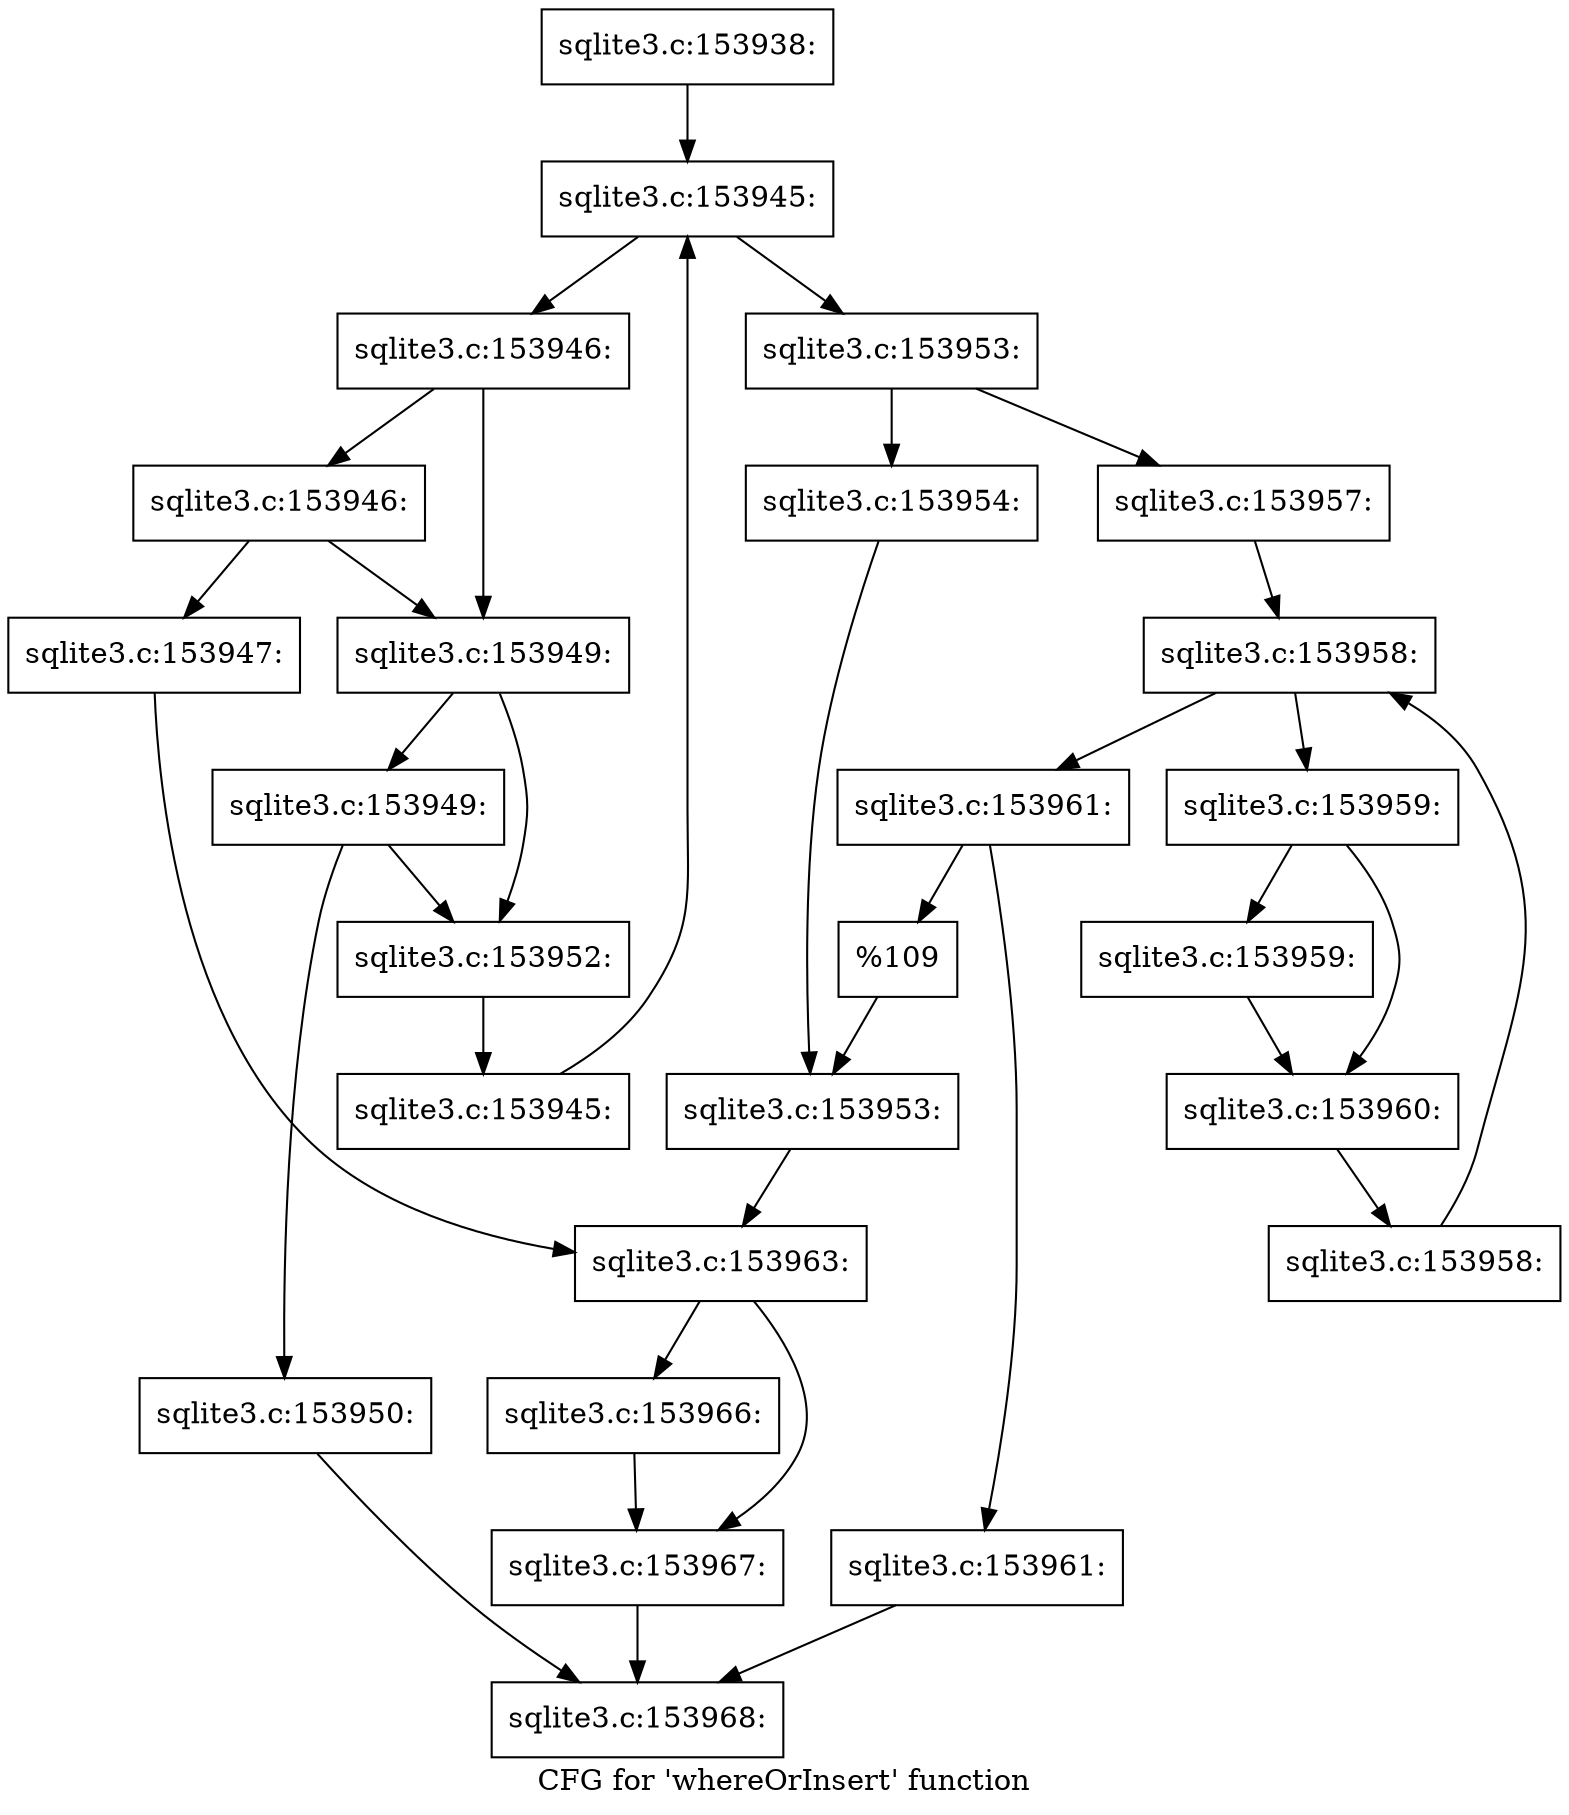digraph "CFG for 'whereOrInsert' function" {
	label="CFG for 'whereOrInsert' function";

	Node0x55c0f9734a50 [shape=record,label="{sqlite3.c:153938:}"];
	Node0x55c0f9734a50 -> Node0x55c0f973df00;
	Node0x55c0f973df00 [shape=record,label="{sqlite3.c:153945:}"];
	Node0x55c0f973df00 -> Node0x55c0f973e120;
	Node0x55c0f973df00 -> Node0x55c0f973d810;
	Node0x55c0f973e120 [shape=record,label="{sqlite3.c:153946:}"];
	Node0x55c0f973e120 -> Node0x55c0f973e640;
	Node0x55c0f973e120 -> Node0x55c0f973e5f0;
	Node0x55c0f973e640 [shape=record,label="{sqlite3.c:153946:}"];
	Node0x55c0f973e640 -> Node0x55c0f973e5a0;
	Node0x55c0f973e640 -> Node0x55c0f973e5f0;
	Node0x55c0f973e5a0 [shape=record,label="{sqlite3.c:153947:}"];
	Node0x55c0f973e5a0 -> Node0x55c0f973fa00;
	Node0x55c0f973e5f0 [shape=record,label="{sqlite3.c:153949:}"];
	Node0x55c0f973e5f0 -> Node0x55c0f973fc20;
	Node0x55c0f973e5f0 -> Node0x55c0f973fbd0;
	Node0x55c0f973fc20 [shape=record,label="{sqlite3.c:153949:}"];
	Node0x55c0f973fc20 -> Node0x55c0f973fb80;
	Node0x55c0f973fc20 -> Node0x55c0f973fbd0;
	Node0x55c0f973fb80 [shape=record,label="{sqlite3.c:153950:}"];
	Node0x55c0f973fb80 -> Node0x55c0f9734bd0;
	Node0x55c0f973fbd0 [shape=record,label="{sqlite3.c:153952:}"];
	Node0x55c0f973fbd0 -> Node0x55c0f973e090;
	Node0x55c0f973e090 [shape=record,label="{sqlite3.c:153945:}"];
	Node0x55c0f973e090 -> Node0x55c0f973df00;
	Node0x55c0f973d810 [shape=record,label="{sqlite3.c:153953:}"];
	Node0x55c0f973d810 -> Node0x55c0f97411e0;
	Node0x55c0f973d810 -> Node0x55c0f9741280;
	Node0x55c0f97411e0 [shape=record,label="{sqlite3.c:153954:}"];
	Node0x55c0f97411e0 -> Node0x55c0f9741230;
	Node0x55c0f9741280 [shape=record,label="{sqlite3.c:153957:}"];
	Node0x55c0f9741280 -> Node0x55c0f9742760;
	Node0x55c0f9742760 [shape=record,label="{sqlite3.c:153958:}"];
	Node0x55c0f9742760 -> Node0x55c0f9742980;
	Node0x55c0f9742760 -> Node0x55c0f97425b0;
	Node0x55c0f9742980 [shape=record,label="{sqlite3.c:153959:}"];
	Node0x55c0f9742980 -> Node0x55c0f9743040;
	Node0x55c0f9742980 -> Node0x55c0f9743090;
	Node0x55c0f9743040 [shape=record,label="{sqlite3.c:153959:}"];
	Node0x55c0f9743040 -> Node0x55c0f9743090;
	Node0x55c0f9743090 [shape=record,label="{sqlite3.c:153960:}"];
	Node0x55c0f9743090 -> Node0x55c0f97428f0;
	Node0x55c0f97428f0 [shape=record,label="{sqlite3.c:153958:}"];
	Node0x55c0f97428f0 -> Node0x55c0f9742760;
	Node0x55c0f97425b0 [shape=record,label="{sqlite3.c:153961:}"];
	Node0x55c0f97425b0 -> Node0x55c0f97443f0;
	Node0x55c0f97425b0 -> Node0x55c0f9744440;
	Node0x55c0f97443f0 [shape=record,label="{sqlite3.c:153961:}"];
	Node0x55c0f97443f0 -> Node0x55c0f9734bd0;
	Node0x55c0f9744440 [shape=record,label="{%109}"];
	Node0x55c0f9744440 -> Node0x55c0f9741230;
	Node0x55c0f9741230 [shape=record,label="{sqlite3.c:153953:}"];
	Node0x55c0f9741230 -> Node0x55c0f973fa00;
	Node0x55c0f973fa00 [shape=record,label="{sqlite3.c:153963:}"];
	Node0x55c0f973fa00 -> Node0x55c0f9745be0;
	Node0x55c0f973fa00 -> Node0x55c0f9745c30;
	Node0x55c0f9745be0 [shape=record,label="{sqlite3.c:153966:}"];
	Node0x55c0f9745be0 -> Node0x55c0f9745c30;
	Node0x55c0f9745c30 [shape=record,label="{sqlite3.c:153967:}"];
	Node0x55c0f9745c30 -> Node0x55c0f9734bd0;
	Node0x55c0f9734bd0 [shape=record,label="{sqlite3.c:153968:}"];
}
